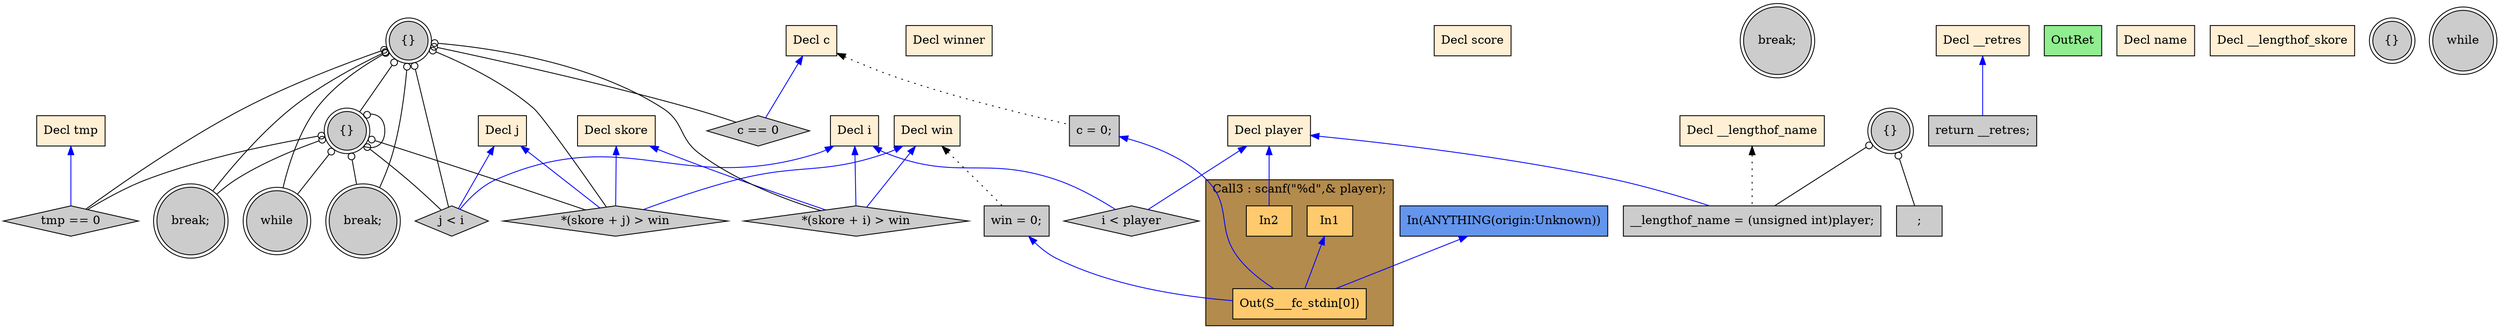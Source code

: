 digraph G {
  rankdir=TB;
  node [style="filled", ];
  32 [label="tmp == 0", fillcolor="#CCCCCC", shape=diamond, ];
  33 [label="*(skore + j) > win", fillcolor="#CCCCCC", shape=diamond, ];
  34 [label="break;", fillcolor="#CCCCCC", shape=doublecircle, ];
  2 [label="Decl winner", fillcolor="#FFEFD5", shape=box, ];
  35 [label="c == 0", fillcolor="#CCCCCC", shape=diamond, ];
  3 [label="Decl score", fillcolor="#FFEFD5", shape=box, ];
  36 [label="*(skore + i) > win", fillcolor="#CCCCCC", shape=diamond, ];
  4 [label="Decl player", fillcolor="#FFEFD5", shape=box, ];
  37 [label="break;", fillcolor="#CCCCCC", shape=doublecircle, ];
  5 [label="Decl i", fillcolor="#FFEFD5", shape=box, ];
  38 [label="return __retres;", fillcolor="#CCCCCC", shape=box, ];
  6 [label="Decl j", fillcolor="#FFEFD5", shape=box, ];
  39 [label="OutRet", fillcolor="#90EE90", shape=box, ];
  7 [label="Decl win", fillcolor="#FFEFD5", shape=box, ];
  40 [label="In(ANYTHING(origin:Unknown))", fillcolor="#6495ED", shape=box, ];
  8 [label="Decl c", fillcolor="#FFEFD5", shape=box, ];
  9 [label="Decl name", fillcolor="#FFEFD5", shape=box, ];
  10 [label="Decl __lengthof_name", fillcolor="#FFEFD5", shape=box, ];
  11 [label="Decl skore", fillcolor="#FFEFD5", shape=box, ];
  12 [label="Decl __lengthof_skore", fillcolor="#FFEFD5", shape=box, ];
  13 [label="Decl tmp", fillcolor="#FFEFD5", shape=box, ];
  14 [label="Decl __retres", fillcolor="#FFEFD5", shape=box, ];
  15 [label="win = 0;", fillcolor="#CCCCCC", shape=box, ];
  16 [label="c = 0;", fillcolor="#CCCCCC", shape=box, ];
  18 [label="In1", fillcolor="#FFCA6E", shape=box, ];
  19 [label="In2", fillcolor="#FFCA6E", shape=box, ];
  20 [label="Out(S___fc_stdin[0])", fillcolor="#FFCA6E", shape=box, ];
  21 [label="{}", fillcolor="#CCCCCC", shape=doublecircle, ];
  22 [label=";", fillcolor="#CCCCCC", shape=box, ];
  23 [label="__lengthof_name = (unsigned int)player;", fillcolor="#CCCCCC",
      shape=box, ];
  24 [label="{}", fillcolor="#CCCCCC", shape=doublecircle, ];
  25 [label="while", fillcolor="#CCCCCC", shape=doublecircle, ];
  26 [label="i < player", fillcolor="#CCCCCC", shape=diamond, ];
  27 [label="{}", fillcolor="#CCCCCC", shape=doublecircle, ];
  28 [label="while", fillcolor="#CCCCCC", shape=doublecircle, ];
  29 [label="j < i", fillcolor="#CCCCCC", shape=diamond, ];
  30 [label="break;", fillcolor="#CCCCCC", shape=doublecircle, ];
  31 [label="{}", fillcolor="#CCCCCC", shape=doublecircle, ];
  
  subgraph cluster_Call3 { label="Call3 : scanf(\"%d\",& player);";
                           fillcolor="#B38B4D"; style="filled"; 20;19;18;
     };
  
  edge [dir=back, ];
  13 -> 32 [color="#0000FF", ];
  27 -> 32 [color="#000000", arrowtail=odot, ];
  31 -> 32 [color="#000000", arrowtail=odot, ];
  6 -> 33 [color="#0000FF", ];
  7 -> 33 [color="#0000FF", ];
  11 -> 33 [color="#0000FF", ];
  27 -> 33 [color="#000000", arrowtail=odot, ];
  31 -> 33 [color="#000000", arrowtail=odot, ];
  27 -> 34 [color="#000000", arrowtail=odot, ];
  31 -> 34 [color="#000000", arrowtail=odot, ];
  8 -> 35 [color="#0000FF", ];
  27 -> 35 [color="#000000", arrowtail=odot, ];
  5 -> 36 [color="#0000FF", ];
  7 -> 36 [color="#0000FF", ];
  11 -> 36 [color="#0000FF", ];
  27 -> 36 [color="#000000", arrowtail=odot, ];
  14 -> 38 [color="#0000FF", ];
  7 -> 15 [color="#000000", style="dotted", ];
  8 -> 16 [color="#000000", style="dotted", ];
  4 -> 19 [color="#0000FF", ];
  15 -> 20 [color="#0000FF", ];
  16 -> 20 [color="#0000FF", ];
  18 -> 20 [color="#0000FF", ];
  40 -> 20 [color="#0000FF", ];
  21 -> 22 [color="#000000", arrowtail=odot, ];
  4 -> 23 [color="#0000FF", ];
  10 -> 23 [color="#000000", style="dotted", ];
  21 -> 23 [color="#000000", arrowtail=odot, ];
  4 -> 26 [color="#0000FF", ];
  5 -> 26 [color="#0000FF", ];
  27 -> 28 [color="#000000", arrowtail=odot, ];
  31 -> 28 [color="#000000", arrowtail=odot, ];
  5 -> 29 [color="#0000FF", ];
  6 -> 29 [color="#0000FF", ];
  27 -> 29 [color="#000000", arrowtail=odot, ];
  31 -> 29 [color="#000000", arrowtail=odot, ];
  27 -> 30 [color="#000000", arrowtail=odot, ];
  31 -> 30 [color="#000000", arrowtail=odot, ];
  27 -> 31 [color="#000000", arrowtail=odot, ];
  31 -> 31 [color="#000000", arrowtail=odot, ];
  
  }